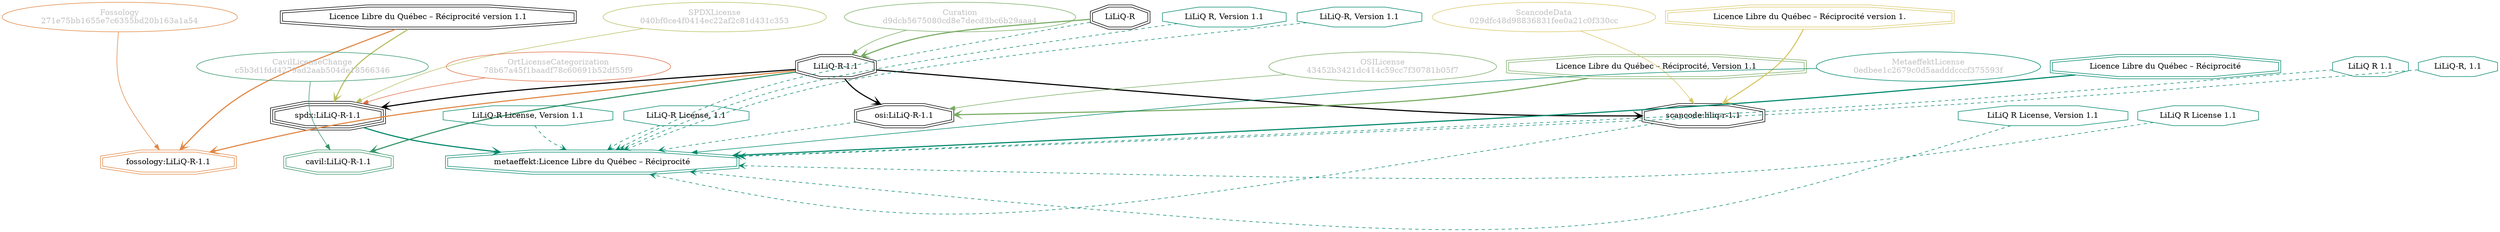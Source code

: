 strict digraph {
    node [shape=box];
    graph [splines=curved];
    2654 [label="SPDXLicense\n040bf0ce4f0414ec22af2c81d431c353"
         ,fontcolor=gray
         ,color="#b8bf62"
         ,fillcolor="beige;1"
         ,shape=ellipse];
    2655 [label="spdx:LiLiQ-R-1.1"
         ,shape=tripleoctagon];
    2656 [label="LiLiQ-R-1.1"
         ,shape=doubleoctagon];
    2657 [label="Licence Libre du Québec – Réciprocité version 1.1"
         ,shape=doubleoctagon];
    5123 [label="OSILicense\n43452b3421dc414c59cc7f30781b05f7"
         ,fontcolor=gray
         ,color="#78ab63"
         ,fillcolor="beige;1"
         ,shape=ellipse];
    5124 [label="osi:LiLiQ-R-1.1"
         ,shape=doubleoctagon];
    5125 [label="Licence Libre du Québec – Réciprocité, Version 1.1"
         ,color="#78ab63"
         ,shape=doubleoctagon];
    18644 [label="ScancodeData\n029dfc48d98836831fee0a21c0f330cc"
          ,fontcolor=gray
          ,color="#dac767"
          ,fillcolor="beige;1"
          ,shape=ellipse];
    18645 [label="scancode:liliq-r-1.1"
          ,shape=doubleoctagon];
    18646 [label="Licence Libre du Québec – Réciprocité version 1."
          ,color="#dac767"
          ,shape=doubleoctagon];
    27859 [label="Fossology\n271e75bb1655e7c6355bd20b163a1a54"
          ,fontcolor=gray
          ,color="#e18745"
          ,fillcolor="beige;1"
          ,shape=ellipse];
    27860 [label="fossology:LiLiQ-R-1.1"
          ,color="#e18745"
          ,shape=doubleoctagon];
    28804 [label="OrtLicenseCategorization\n78b67a45f1baadf78c60691b52df55f9"
          ,fontcolor=gray
          ,color="#e06f45"
          ,fillcolor="beige;1"
          ,shape=ellipse];
    37100 [label="CavilLicenseChange\nc5b3d1fdd4279ad2aab504de18566346"
          ,fontcolor=gray
          ,color="#379469"
          ,fillcolor="beige;1"
          ,shape=ellipse];
    37101 [label="cavil:LiLiQ-R-1.1"
          ,color="#379469"
          ,shape=doubleoctagon];
    44500 [label="MetaeffektLicense\n0edbee1c2679c0d5aadddcccf375593f"
          ,fontcolor=gray
          ,color="#00876c"
          ,fillcolor="beige;1"
          ,shape=ellipse];
    44501 [label="metaeffekt:Licence Libre du Québec – Réciprocité"
          ,color="#00876c"
          ,shape=doubleoctagon];
    44502 [label="Licence Libre du Québec – Réciprocité"
          ,color="#00876c"
          ,shape=doubleoctagon];
    44503 [label="LiLiQ-R"
          ,shape=doubleoctagon];
    44504 [label="LiLiQ R, Version 1.1"
          ,color="#00876c"
          ,shape=octagon];
    44505 [label="LiLiQ R 1.1"
          ,color="#00876c"
          ,shape=octagon];
    44506 [label="LiLiQ-R, Version 1.1"
          ,color="#00876c"
          ,shape=octagon];
    44507 [label="LiLiQ-R, 1.1"
          ,color="#00876c"
          ,shape=octagon];
    44508 [label="LiLiQ R License, Version 1.1"
          ,color="#00876c"
          ,shape=octagon];
    44509 [label="LiLiQ R License 1.1"
          ,color="#00876c"
          ,shape=octagon];
    44510 [label="LiLiQ-R License, Version 1.1"
          ,color="#00876c"
          ,shape=octagon];
    44511 [label="LiLiQ-R License, 1.1"
          ,color="#00876c"
          ,shape=octagon];
    56022 [label="Curation\nd9dcb5675080cd8e7decd3bc6b29aaa4"
          ,fontcolor=gray
          ,color="#78ab63"
          ,fillcolor="beige;1"
          ,shape=ellipse];
    2654 -> 2655 [weight=0.5
                 ,color="#b8bf62"];
    2655 -> 44501 [style=bold
                  ,arrowhead=vee
                  ,weight=0.7
                  ,color="#00876c"];
    2656 -> 2655 [style=bold
                 ,arrowhead=vee
                 ,weight=0.7];
    2656 -> 5124 [style=bold
                 ,arrowhead=vee
                 ,weight=0.7];
    2656 -> 18645 [style=bold
                  ,arrowhead=vee
                  ,weight=0.7];
    2656 -> 27860 [style=bold
                  ,arrowhead=vee
                  ,weight=0.7
                  ,color="#e18745"];
    2656 -> 37101 [style=bold
                  ,arrowhead=vee
                  ,weight=0.7
                  ,color="#379469"];
    2656 -> 37101 [style=bold
                  ,arrowhead=vee
                  ,weight=0.7
                  ,color="#379469"];
    2657 -> 2655 [style=bold
                 ,arrowhead=vee
                 ,weight=0.7
                 ,color="#b8bf62"];
    2657 -> 27860 [style=bold
                  ,arrowhead=vee
                  ,weight=0.7
                  ,color="#e18745"];
    5123 -> 5124 [weight=0.5
                 ,color="#78ab63"];
    5124 -> 44501 [style=dashed
                  ,arrowhead=vee
                  ,weight=0.5
                  ,color="#00876c"];
    5125 -> 5124 [style=bold
                 ,arrowhead=vee
                 ,weight=0.7
                 ,color="#78ab63"];
    18644 -> 18645 [weight=0.5
                   ,color="#dac767"];
    18645 -> 44501 [style=dashed
                   ,arrowhead=vee
                   ,weight=0.5
                   ,color="#00876c"];
    18646 -> 18645 [style=bold
                   ,arrowhead=vee
                   ,weight=0.7
                   ,color="#dac767"];
    27859 -> 27860 [weight=0.5
                   ,color="#e18745"];
    28804 -> 2655 [weight=0.5
                  ,color="#e06f45"];
    37100 -> 37101 [weight=0.5
                   ,color="#379469"];
    44500 -> 44501 [weight=0.5
                   ,color="#00876c"];
    44502 -> 44501 [style=bold
                   ,arrowhead=vee
                   ,weight=0.7
                   ,color="#00876c"];
    44503 -> 2656 [style=bold
                  ,arrowhead=vee
                  ,weight=0.7
                  ,color="#78ab63"];
    44503 -> 44501 [style=dashed
                   ,arrowhead=vee
                   ,weight=0.5
                   ,color="#00876c"];
    44504 -> 44501 [style=dashed
                   ,arrowhead=vee
                   ,weight=0.5
                   ,color="#00876c"];
    44505 -> 44501 [style=dashed
                   ,arrowhead=vee
                   ,weight=0.5
                   ,color="#00876c"];
    44506 -> 44501 [style=dashed
                   ,arrowhead=vee
                   ,weight=0.5
                   ,color="#00876c"];
    44507 -> 44501 [style=dashed
                   ,arrowhead=vee
                   ,weight=0.5
                   ,color="#00876c"];
    44508 -> 44501 [style=dashed
                   ,arrowhead=vee
                   ,weight=0.5
                   ,color="#00876c"];
    44509 -> 44501 [style=dashed
                   ,arrowhead=vee
                   ,weight=0.5
                   ,color="#00876c"];
    44510 -> 44501 [style=dashed
                   ,arrowhead=vee
                   ,weight=0.5
                   ,color="#00876c"];
    44511 -> 44501 [style=dashed
                   ,arrowhead=vee
                   ,weight=0.5
                   ,color="#00876c"];
    56022 -> 2656 [weight=0.5
                  ,color="#78ab63"];
}

